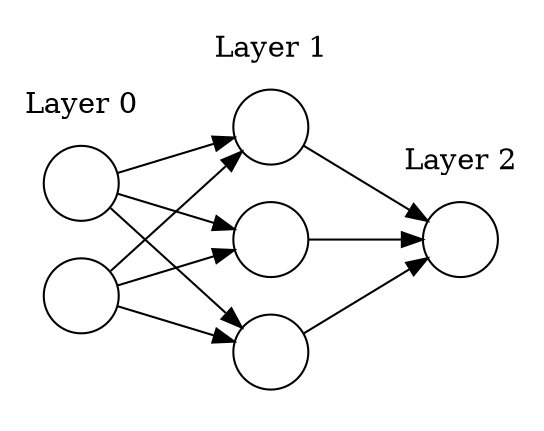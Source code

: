 // Static Neural Network
digraph {
	graph [rankdir=LR splines=line]
	node [fixedsize=true label=""]
	subgraph cluster_0 {
		graph [color=white label="Layer 0"]
		node [color=black shape=circle style=solid]
		layer_01
		layer_02
	}
	subgraph cluster_1 {
		graph [color=white label="Layer 1"]
		node [color=black shape=circle style=solid]
		layer_11
		layer_12
		layer_13
	}
	subgraph cluster_2 {
		graph [color=white label="Layer 2"]
		node [color=black shape=circle style=solid]
		layer_21
	}
	layer_01 -> layer_11
	layer_01 -> layer_12
	layer_01 -> layer_13
	layer_02 -> layer_11
	layer_02 -> layer_12
	layer_02 -> layer_13
	layer_11 -> layer_21
	layer_12 -> layer_21
	layer_13 -> layer_21
}
